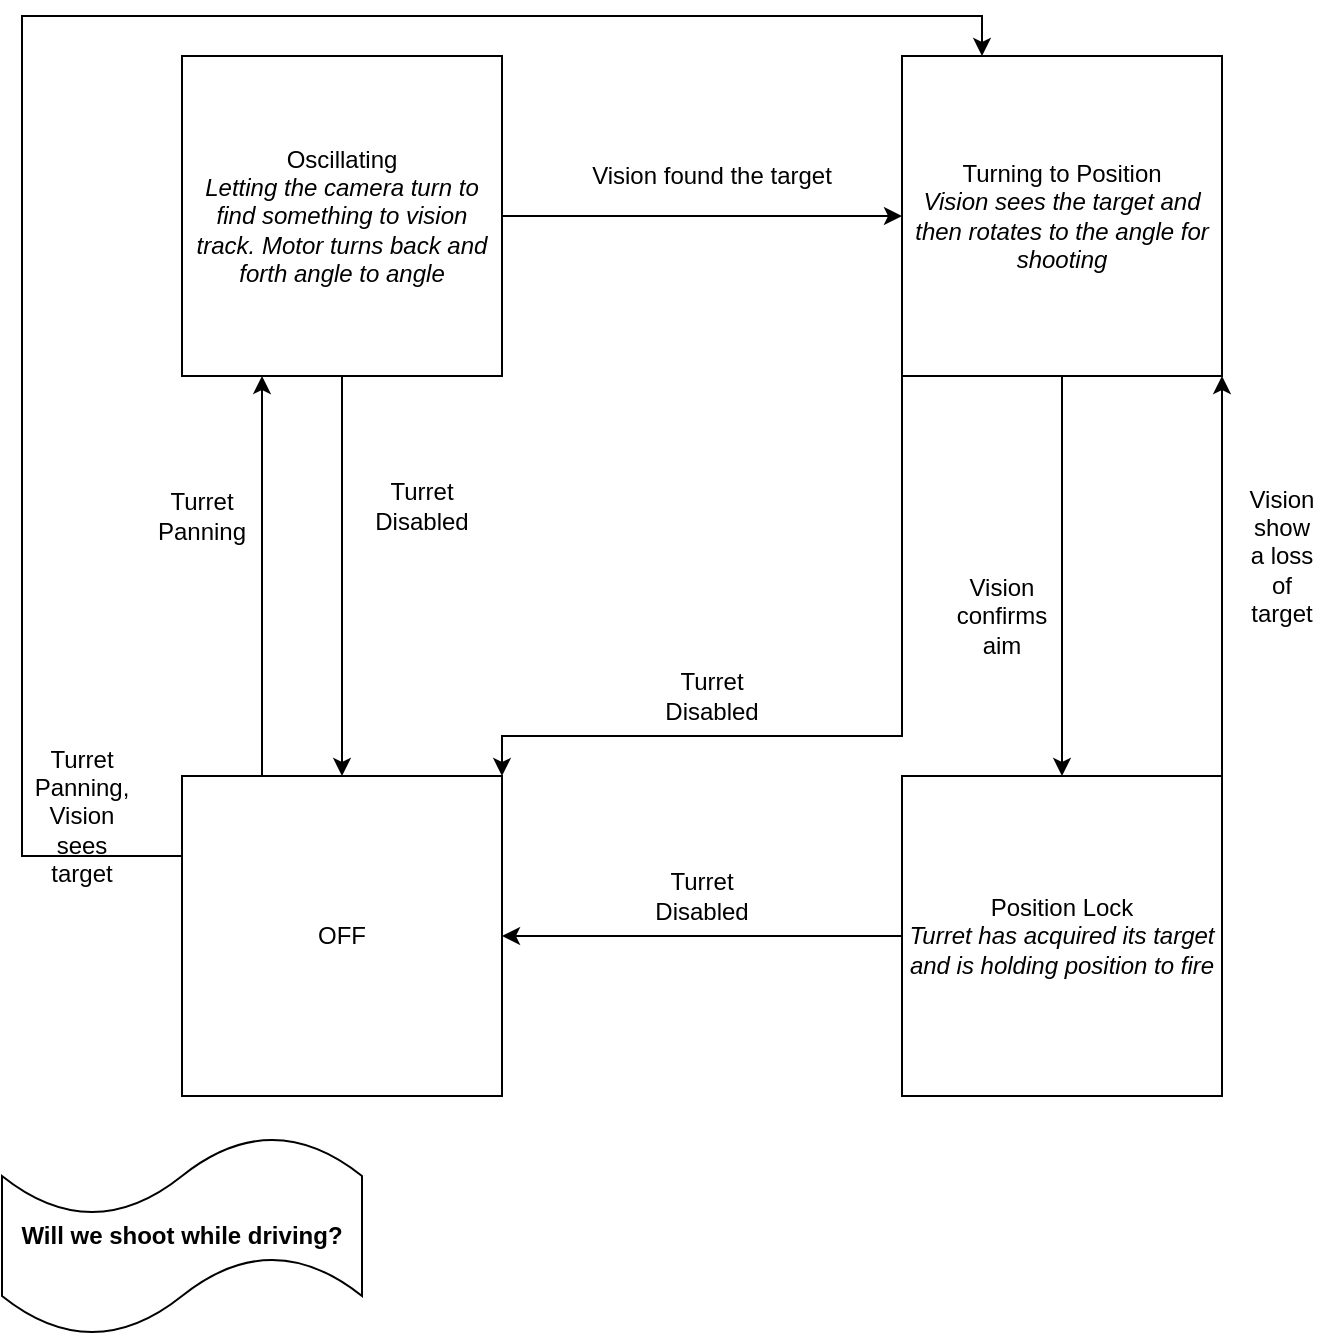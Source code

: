 <mxfile version="12.6.2" type="device"><diagram id="2Ab6UFkPRQKnxqqNLvee" name="Page-1"><mxGraphModel dx="1422" dy="741" grid="1" gridSize="10" guides="1" tooltips="1" connect="1" arrows="1" fold="1" page="1" pageScale="1" pageWidth="850" pageHeight="1100" math="0" shadow="0"><root><mxCell id="0"/><mxCell id="1" parent="0"/><mxCell id="Ouqxu5fJVRaRtbqNl3iM-9" style="edgeStyle=orthogonalEdgeStyle;rounded=0;orthogonalLoop=1;jettySize=auto;html=1;exitX=0.25;exitY=0;exitDx=0;exitDy=0;entryX=0.25;entryY=1;entryDx=0;entryDy=0;" edge="1" parent="1" source="Ouqxu5fJVRaRtbqNl3iM-1" target="Ouqxu5fJVRaRtbqNl3iM-3"><mxGeometry relative="1" as="geometry"/></mxCell><mxCell id="Ouqxu5fJVRaRtbqNl3iM-13" style="edgeStyle=orthogonalEdgeStyle;rounded=0;orthogonalLoop=1;jettySize=auto;html=1;exitX=0;exitY=0.25;exitDx=0;exitDy=0;entryX=0.25;entryY=0;entryDx=0;entryDy=0;" edge="1" parent="1" source="Ouqxu5fJVRaRtbqNl3iM-1" target="Ouqxu5fJVRaRtbqNl3iM-2"><mxGeometry relative="1" as="geometry"><Array as="points"><mxPoint x="40" y="440"/><mxPoint x="40" y="20"/><mxPoint x="520" y="20"/></Array></mxGeometry></mxCell><mxCell id="Ouqxu5fJVRaRtbqNl3iM-1" value="OFF" style="whiteSpace=wrap;html=1;aspect=fixed;" vertex="1" parent="1"><mxGeometry x="120" y="400" width="160" height="160" as="geometry"/></mxCell><mxCell id="Ouqxu5fJVRaRtbqNl3iM-18" style="edgeStyle=orthogonalEdgeStyle;rounded=0;orthogonalLoop=1;jettySize=auto;html=1;exitX=0;exitY=0.75;exitDx=0;exitDy=0;entryX=1;entryY=0;entryDx=0;entryDy=0;" edge="1" parent="1" source="Ouqxu5fJVRaRtbqNl3iM-2" target="Ouqxu5fJVRaRtbqNl3iM-1"><mxGeometry relative="1" as="geometry"><Array as="points"><mxPoint x="480" y="380"/><mxPoint x="280" y="380"/></Array></mxGeometry></mxCell><mxCell id="Ouqxu5fJVRaRtbqNl3iM-24" style="edgeStyle=orthogonalEdgeStyle;rounded=0;orthogonalLoop=1;jettySize=auto;html=1;entryX=0.5;entryY=0;entryDx=0;entryDy=0;" edge="1" parent="1" source="Ouqxu5fJVRaRtbqNl3iM-2" target="Ouqxu5fJVRaRtbqNl3iM-4"><mxGeometry relative="1" as="geometry"/></mxCell><mxCell id="Ouqxu5fJVRaRtbqNl3iM-2" value="&lt;div&gt;Turning to Position&lt;/div&gt;&lt;div&gt;&lt;i&gt;Vision sees the target and then rotates to the angle for shooting&lt;/i&gt;&lt;br&gt;&lt;/div&gt;" style="whiteSpace=wrap;html=1;aspect=fixed;" vertex="1" parent="1"><mxGeometry x="480" y="40" width="160" height="160" as="geometry"/></mxCell><mxCell id="Ouqxu5fJVRaRtbqNl3iM-5" style="edgeStyle=orthogonalEdgeStyle;rounded=0;orthogonalLoop=1;jettySize=auto;html=1;" edge="1" parent="1" source="Ouqxu5fJVRaRtbqNl3iM-3" target="Ouqxu5fJVRaRtbqNl3iM-2"><mxGeometry relative="1" as="geometry"/></mxCell><mxCell id="Ouqxu5fJVRaRtbqNl3iM-6" style="edgeStyle=orthogonalEdgeStyle;rounded=0;orthogonalLoop=1;jettySize=auto;html=1;" edge="1" parent="1" source="Ouqxu5fJVRaRtbqNl3iM-3" target="Ouqxu5fJVRaRtbqNl3iM-1"><mxGeometry relative="1" as="geometry"/></mxCell><mxCell id="Ouqxu5fJVRaRtbqNl3iM-3" value="&lt;div&gt;Oscillating&lt;/div&gt;&lt;div&gt;&lt;i&gt;Letting the camera turn to find something to vision track. Motor turns back and forth angle to angle&lt;/i&gt;&lt;br&gt;&lt;/div&gt;" style="whiteSpace=wrap;html=1;aspect=fixed;" vertex="1" parent="1"><mxGeometry x="120" y="40" width="160" height="160" as="geometry"/></mxCell><mxCell id="Ouqxu5fJVRaRtbqNl3iM-19" style="edgeStyle=orthogonalEdgeStyle;rounded=0;orthogonalLoop=1;jettySize=auto;html=1;" edge="1" parent="1" source="Ouqxu5fJVRaRtbqNl3iM-4" target="Ouqxu5fJVRaRtbqNl3iM-1"><mxGeometry relative="1" as="geometry"/></mxCell><mxCell id="Ouqxu5fJVRaRtbqNl3iM-28" style="edgeStyle=orthogonalEdgeStyle;rounded=0;orthogonalLoop=1;jettySize=auto;html=1;exitX=1;exitY=0;exitDx=0;exitDy=0;entryX=1;entryY=1;entryDx=0;entryDy=0;" edge="1" parent="1" source="Ouqxu5fJVRaRtbqNl3iM-4" target="Ouqxu5fJVRaRtbqNl3iM-2"><mxGeometry relative="1" as="geometry"/></mxCell><mxCell id="Ouqxu5fJVRaRtbqNl3iM-4" value="&lt;div&gt;Position Lock&lt;/div&gt;&lt;div&gt;&lt;i&gt;Turret has acquired its target and is holding position to fire&lt;/i&gt;&lt;br&gt;&lt;/div&gt;" style="whiteSpace=wrap;html=1;aspect=fixed;" vertex="1" parent="1"><mxGeometry x="480" y="400" width="160" height="160" as="geometry"/></mxCell><mxCell id="Ouqxu5fJVRaRtbqNl3iM-10" value="Turret Disabled" style="text;html=1;strokeColor=none;fillColor=none;align=center;verticalAlign=middle;whiteSpace=wrap;rounded=0;" vertex="1" parent="1"><mxGeometry x="210" y="250" width="60" height="30" as="geometry"/></mxCell><mxCell id="Ouqxu5fJVRaRtbqNl3iM-11" value="Turret Panning" style="text;html=1;strokeColor=none;fillColor=none;align=center;verticalAlign=middle;whiteSpace=wrap;rounded=0;" vertex="1" parent="1"><mxGeometry x="110" y="260" width="40" height="20" as="geometry"/></mxCell><mxCell id="Ouqxu5fJVRaRtbqNl3iM-14" value="&lt;div&gt;Turret Panning,&lt;/div&gt;&lt;div&gt;Vision sees target&lt;br&gt;&lt;/div&gt;" style="text;html=1;strokeColor=none;fillColor=none;align=center;verticalAlign=middle;whiteSpace=wrap;rounded=0;" vertex="1" parent="1"><mxGeometry x="50" y="410" width="40" height="20" as="geometry"/></mxCell><mxCell id="Ouqxu5fJVRaRtbqNl3iM-20" value="Turret Disabled" style="text;html=1;strokeColor=none;fillColor=none;align=center;verticalAlign=middle;whiteSpace=wrap;rounded=0;" vertex="1" parent="1"><mxGeometry x="360" y="450" width="40" height="20" as="geometry"/></mxCell><mxCell id="Ouqxu5fJVRaRtbqNl3iM-21" value="Turret Disabled" style="text;html=1;strokeColor=none;fillColor=none;align=center;verticalAlign=middle;whiteSpace=wrap;rounded=0;" vertex="1" parent="1"><mxGeometry x="365" y="350" width="40" height="20" as="geometry"/></mxCell><mxCell id="Ouqxu5fJVRaRtbqNl3iM-23" value="&lt;div&gt;Vision found the target&lt;/div&gt;" style="text;html=1;strokeColor=none;fillColor=none;align=center;verticalAlign=middle;whiteSpace=wrap;rounded=0;" vertex="1" parent="1"><mxGeometry x="320" y="90" width="130" height="20" as="geometry"/></mxCell><mxCell id="Ouqxu5fJVRaRtbqNl3iM-25" value="&lt;div&gt;Vision confirms aim&lt;/div&gt;" style="text;html=1;strokeColor=none;fillColor=none;align=center;verticalAlign=middle;whiteSpace=wrap;rounded=0;" vertex="1" parent="1"><mxGeometry x="510" y="310" width="40" height="20" as="geometry"/></mxCell><mxCell id="Ouqxu5fJVRaRtbqNl3iM-27" value="&lt;b&gt;Will we shoot while driving?&lt;/b&gt;" style="shape=tape;whiteSpace=wrap;html=1;" vertex="1" parent="1"><mxGeometry x="30" y="580" width="180" height="100" as="geometry"/></mxCell><mxCell id="Ouqxu5fJVRaRtbqNl3iM-29" value="Vision show a loss of target" style="text;html=1;strokeColor=none;fillColor=none;align=center;verticalAlign=middle;whiteSpace=wrap;rounded=0;" vertex="1" parent="1"><mxGeometry x="650" y="280" width="40" height="20" as="geometry"/></mxCell></root></mxGraphModel></diagram></mxfile>